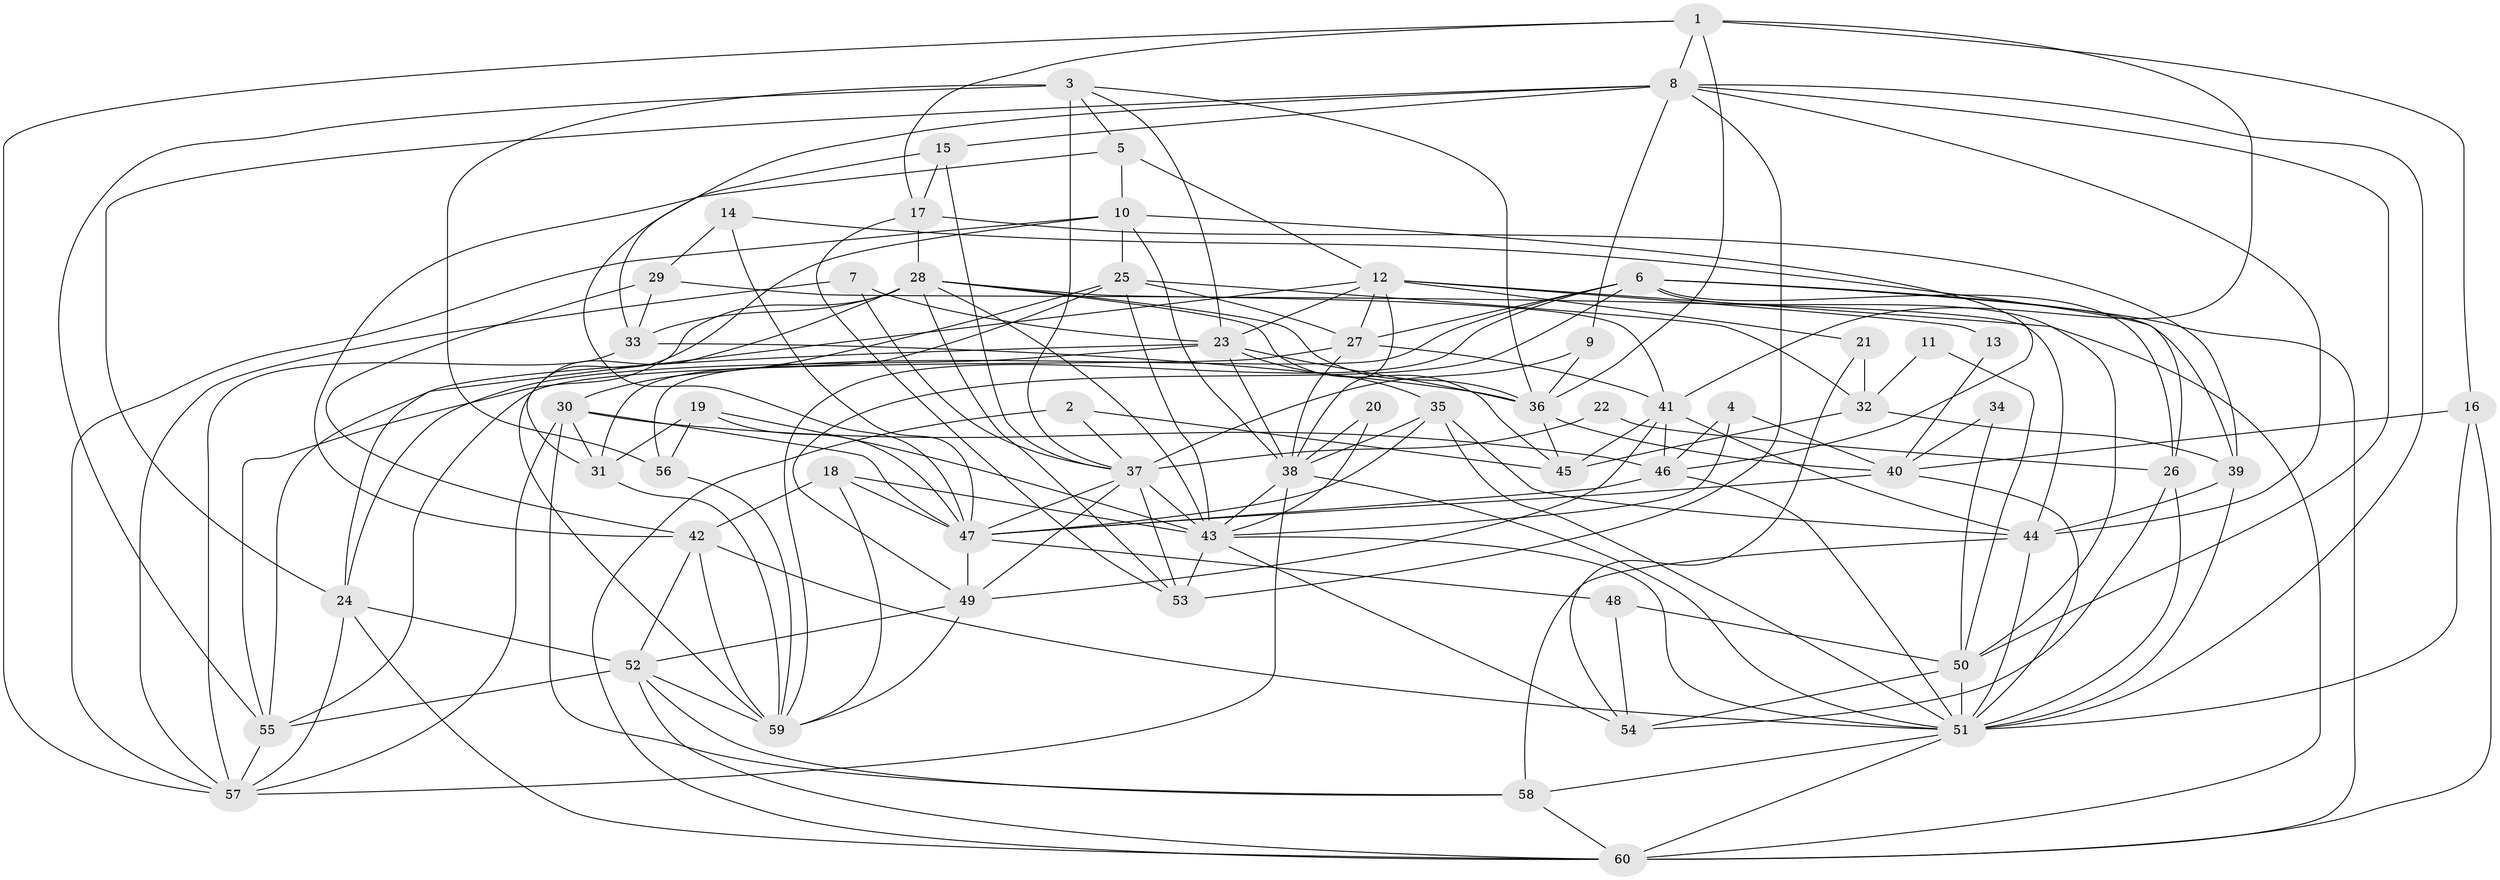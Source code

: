 // original degree distribution, {3: 0.3, 4: 0.2916666666666667, 5: 0.19166666666666668, 6: 0.125, 7: 0.008333333333333333, 2: 0.08333333333333333}
// Generated by graph-tools (version 1.1) at 2025/26/03/09/25 03:26:16]
// undirected, 60 vertices, 172 edges
graph export_dot {
graph [start="1"]
  node [color=gray90,style=filled];
  1;
  2;
  3;
  4;
  5;
  6;
  7;
  8;
  9;
  10;
  11;
  12;
  13;
  14;
  15;
  16;
  17;
  18;
  19;
  20;
  21;
  22;
  23;
  24;
  25;
  26;
  27;
  28;
  29;
  30;
  31;
  32;
  33;
  34;
  35;
  36;
  37;
  38;
  39;
  40;
  41;
  42;
  43;
  44;
  45;
  46;
  47;
  48;
  49;
  50;
  51;
  52;
  53;
  54;
  55;
  56;
  57;
  58;
  59;
  60;
  1 -- 8 [weight=1.0];
  1 -- 16 [weight=1.0];
  1 -- 17 [weight=1.0];
  1 -- 36 [weight=1.0];
  1 -- 41 [weight=1.0];
  1 -- 57 [weight=1.0];
  2 -- 37 [weight=1.0];
  2 -- 45 [weight=1.0];
  2 -- 60 [weight=1.0];
  3 -- 5 [weight=1.0];
  3 -- 23 [weight=1.0];
  3 -- 36 [weight=1.0];
  3 -- 37 [weight=1.0];
  3 -- 55 [weight=1.0];
  3 -- 56 [weight=2.0];
  4 -- 40 [weight=1.0];
  4 -- 43 [weight=1.0];
  4 -- 46 [weight=1.0];
  5 -- 10 [weight=1.0];
  5 -- 12 [weight=1.0];
  5 -- 42 [weight=1.0];
  6 -- 26 [weight=1.0];
  6 -- 27 [weight=1.0];
  6 -- 39 [weight=1.0];
  6 -- 49 [weight=1.0];
  6 -- 50 [weight=1.0];
  6 -- 56 [weight=1.0];
  6 -- 59 [weight=1.0];
  6 -- 60 [weight=1.0];
  7 -- 23 [weight=1.0];
  7 -- 37 [weight=1.0];
  7 -- 57 [weight=1.0];
  8 -- 9 [weight=1.0];
  8 -- 15 [weight=1.0];
  8 -- 24 [weight=1.0];
  8 -- 33 [weight=1.0];
  8 -- 44 [weight=1.0];
  8 -- 50 [weight=1.0];
  8 -- 51 [weight=1.0];
  8 -- 53 [weight=1.0];
  9 -- 36 [weight=1.0];
  9 -- 37 [weight=1.0];
  10 -- 25 [weight=1.0];
  10 -- 31 [weight=1.0];
  10 -- 38 [weight=1.0];
  10 -- 46 [weight=1.0];
  10 -- 57 [weight=1.0];
  11 -- 32 [weight=1.0];
  11 -- 50 [weight=1.0];
  12 -- 13 [weight=1.0];
  12 -- 21 [weight=1.0];
  12 -- 23 [weight=1.0];
  12 -- 24 [weight=1.0];
  12 -- 27 [weight=1.0];
  12 -- 38 [weight=1.0];
  12 -- 60 [weight=1.0];
  13 -- 40 [weight=1.0];
  14 -- 26 [weight=1.0];
  14 -- 29 [weight=1.0];
  14 -- 47 [weight=1.0];
  15 -- 17 [weight=1.0];
  15 -- 37 [weight=1.0];
  15 -- 47 [weight=1.0];
  16 -- 40 [weight=1.0];
  16 -- 51 [weight=1.0];
  16 -- 60 [weight=1.0];
  17 -- 28 [weight=1.0];
  17 -- 39 [weight=1.0];
  17 -- 53 [weight=1.0];
  18 -- 42 [weight=1.0];
  18 -- 43 [weight=1.0];
  18 -- 47 [weight=1.0];
  18 -- 59 [weight=1.0];
  19 -- 31 [weight=1.0];
  19 -- 43 [weight=1.0];
  19 -- 47 [weight=1.0];
  19 -- 56 [weight=1.0];
  20 -- 38 [weight=1.0];
  20 -- 43 [weight=1.0];
  21 -- 32 [weight=1.0];
  21 -- 54 [weight=1.0];
  22 -- 26 [weight=1.0];
  22 -- 37 [weight=1.0];
  23 -- 24 [weight=1.0];
  23 -- 35 [weight=1.0];
  23 -- 36 [weight=1.0];
  23 -- 38 [weight=1.0];
  23 -- 55 [weight=1.0];
  24 -- 52 [weight=1.0];
  24 -- 57 [weight=1.0];
  24 -- 60 [weight=1.0];
  25 -- 27 [weight=1.0];
  25 -- 30 [weight=1.0];
  25 -- 31 [weight=1.0];
  25 -- 32 [weight=1.0];
  25 -- 43 [weight=1.0];
  26 -- 51 [weight=1.0];
  26 -- 54 [weight=1.0];
  27 -- 38 [weight=1.0];
  27 -- 41 [weight=1.0];
  27 -- 55 [weight=1.0];
  28 -- 33 [weight=1.0];
  28 -- 36 [weight=1.0];
  28 -- 41 [weight=1.0];
  28 -- 43 [weight=1.0];
  28 -- 45 [weight=1.0];
  28 -- 53 [weight=1.0];
  28 -- 55 [weight=1.0];
  28 -- 59 [weight=1.0];
  29 -- 33 [weight=1.0];
  29 -- 42 [weight=1.0];
  29 -- 44 [weight=1.0];
  30 -- 31 [weight=1.0];
  30 -- 46 [weight=1.0];
  30 -- 47 [weight=1.0];
  30 -- 57 [weight=1.0];
  30 -- 58 [weight=1.0];
  31 -- 59 [weight=1.0];
  32 -- 39 [weight=1.0];
  32 -- 45 [weight=1.0];
  33 -- 36 [weight=1.0];
  33 -- 57 [weight=1.0];
  34 -- 40 [weight=1.0];
  34 -- 50 [weight=1.0];
  35 -- 38 [weight=1.0];
  35 -- 44 [weight=1.0];
  35 -- 47 [weight=1.0];
  35 -- 51 [weight=1.0];
  36 -- 40 [weight=1.0];
  36 -- 45 [weight=1.0];
  37 -- 43 [weight=1.0];
  37 -- 47 [weight=1.0];
  37 -- 49 [weight=1.0];
  37 -- 53 [weight=1.0];
  38 -- 43 [weight=1.0];
  38 -- 51 [weight=1.0];
  38 -- 57 [weight=1.0];
  39 -- 44 [weight=1.0];
  39 -- 51 [weight=1.0];
  40 -- 47 [weight=1.0];
  40 -- 51 [weight=1.0];
  41 -- 44 [weight=1.0];
  41 -- 45 [weight=2.0];
  41 -- 46 [weight=1.0];
  41 -- 49 [weight=1.0];
  42 -- 51 [weight=1.0];
  42 -- 52 [weight=1.0];
  42 -- 59 [weight=1.0];
  43 -- 51 [weight=1.0];
  43 -- 53 [weight=2.0];
  43 -- 54 [weight=1.0];
  44 -- 51 [weight=2.0];
  44 -- 58 [weight=1.0];
  46 -- 47 [weight=1.0];
  46 -- 51 [weight=1.0];
  47 -- 48 [weight=1.0];
  47 -- 49 [weight=2.0];
  48 -- 50 [weight=1.0];
  48 -- 54 [weight=1.0];
  49 -- 52 [weight=1.0];
  49 -- 59 [weight=1.0];
  50 -- 51 [weight=1.0];
  50 -- 54 [weight=1.0];
  51 -- 58 [weight=1.0];
  51 -- 60 [weight=1.0];
  52 -- 55 [weight=1.0];
  52 -- 58 [weight=1.0];
  52 -- 59 [weight=1.0];
  52 -- 60 [weight=1.0];
  55 -- 57 [weight=1.0];
  56 -- 59 [weight=1.0];
  58 -- 60 [weight=1.0];
}
